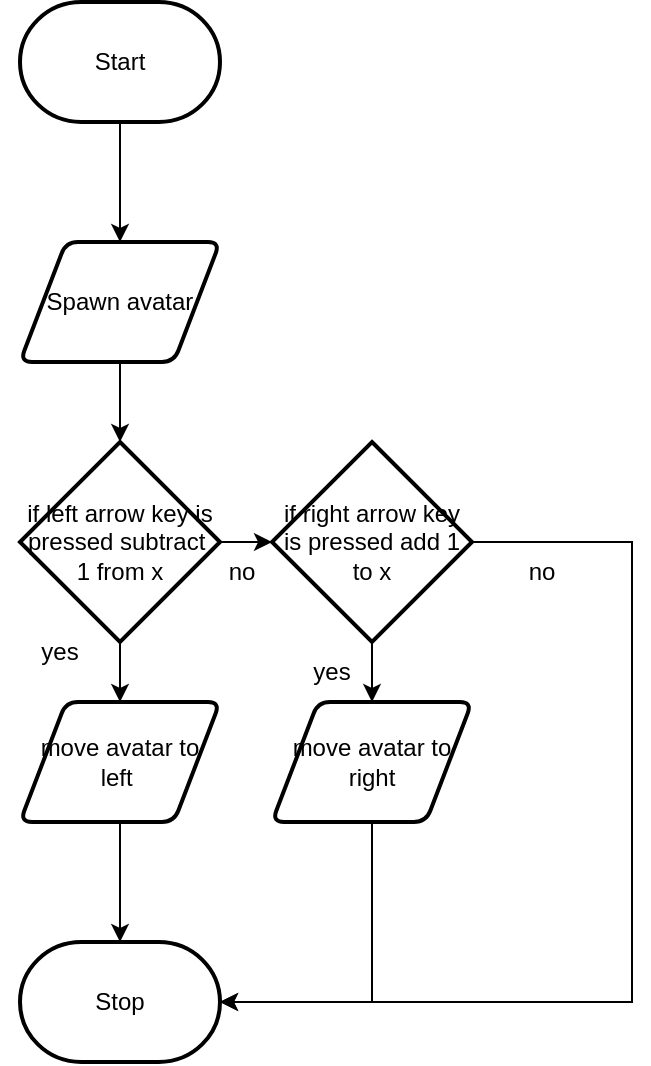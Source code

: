<mxfile>
    <diagram id="PGZ_ckNoGS47A69KABMk" name="Page-1">
        <mxGraphModel dx="767" dy="564" grid="1" gridSize="10" guides="1" tooltips="1" connect="1" arrows="1" fold="1" page="1" pageScale="1" pageWidth="827" pageHeight="1169" math="0" shadow="0">
            <root>
                <mxCell id="0"/>
                <mxCell id="1" parent="0"/>
                <mxCell id="17" value="" style="edgeStyle=none;html=1;" edge="1" parent="1" source="3" target="16">
                    <mxGeometry relative="1" as="geometry"/>
                </mxCell>
                <mxCell id="3" value="Start" style="strokeWidth=2;html=1;shape=mxgraph.flowchart.terminator;whiteSpace=wrap;" parent="1" vertex="1">
                    <mxGeometry x="364" y="110" width="100" height="60" as="geometry"/>
                </mxCell>
                <mxCell id="4" value="Stop" style="strokeWidth=2;html=1;shape=mxgraph.flowchart.terminator;whiteSpace=wrap;" parent="1" vertex="1">
                    <mxGeometry x="364" y="580" width="100" height="60" as="geometry"/>
                </mxCell>
                <mxCell id="20" value="" style="edgeStyle=none;html=1;" edge="1" parent="1" source="16" target="18">
                    <mxGeometry relative="1" as="geometry"/>
                </mxCell>
                <mxCell id="16" value="Spawn avatar" style="shape=parallelogram;html=1;strokeWidth=2;perimeter=parallelogramPerimeter;whiteSpace=wrap;rounded=1;arcSize=12;size=0.23;" vertex="1" parent="1">
                    <mxGeometry x="364" y="230" width="100" height="60" as="geometry"/>
                </mxCell>
                <mxCell id="23" value="" style="edgeStyle=none;rounded=0;html=1;" edge="1" parent="1" source="18" target="22">
                    <mxGeometry relative="1" as="geometry"/>
                </mxCell>
                <mxCell id="30" value="" style="edgeStyle=none;rounded=0;html=1;" edge="1" parent="1" source="18" target="19">
                    <mxGeometry relative="1" as="geometry"/>
                </mxCell>
                <mxCell id="18" value="if left arrow key is pressed subtract&amp;nbsp; 1 from x" style="strokeWidth=2;html=1;shape=mxgraph.flowchart.decision;whiteSpace=wrap;" vertex="1" parent="1">
                    <mxGeometry x="364" y="330" width="100" height="100" as="geometry"/>
                </mxCell>
                <mxCell id="25" value="" style="edgeStyle=none;rounded=0;html=1;" edge="1" parent="1" source="19" target="24">
                    <mxGeometry relative="1" as="geometry"/>
                </mxCell>
                <mxCell id="31" style="edgeStyle=none;rounded=0;html=1;exitX=1;exitY=0.5;exitDx=0;exitDy=0;exitPerimeter=0;entryX=1;entryY=0.5;entryDx=0;entryDy=0;entryPerimeter=0;" edge="1" parent="1" source="19" target="4">
                    <mxGeometry relative="1" as="geometry">
                        <Array as="points">
                            <mxPoint x="670" y="380"/>
                            <mxPoint x="670" y="610"/>
                        </Array>
                    </mxGeometry>
                </mxCell>
                <mxCell id="19" value="if right arrow key is pressed add 1 to x" style="strokeWidth=2;html=1;shape=mxgraph.flowchart.decision;whiteSpace=wrap;" vertex="1" parent="1">
                    <mxGeometry x="490" y="330" width="100" height="100" as="geometry"/>
                </mxCell>
                <mxCell id="26" value="" style="edgeStyle=none;rounded=0;html=1;" edge="1" parent="1" source="22" target="4">
                    <mxGeometry relative="1" as="geometry"/>
                </mxCell>
                <mxCell id="22" value="move avatar to left&amp;nbsp;" style="shape=parallelogram;html=1;strokeWidth=2;perimeter=parallelogramPerimeter;whiteSpace=wrap;rounded=1;arcSize=12;size=0.23;" vertex="1" parent="1">
                    <mxGeometry x="364" y="460" width="100" height="60" as="geometry"/>
                </mxCell>
                <mxCell id="27" style="edgeStyle=none;rounded=0;html=1;exitX=0.5;exitY=1;exitDx=0;exitDy=0;entryX=1;entryY=0.5;entryDx=0;entryDy=0;entryPerimeter=0;" edge="1" parent="1" source="24" target="4">
                    <mxGeometry relative="1" as="geometry">
                        <Array as="points">
                            <mxPoint x="540" y="610"/>
                        </Array>
                    </mxGeometry>
                </mxCell>
                <mxCell id="24" value="move avatar to right" style="shape=parallelogram;html=1;strokeWidth=2;perimeter=parallelogramPerimeter;whiteSpace=wrap;rounded=1;arcSize=12;size=0.23;" vertex="1" parent="1">
                    <mxGeometry x="490" y="460" width="100" height="60" as="geometry"/>
                </mxCell>
                <mxCell id="28" value="yes" style="text;html=1;strokeColor=none;fillColor=none;align=center;verticalAlign=middle;whiteSpace=wrap;rounded=0;" vertex="1" parent="1">
                    <mxGeometry x="354" y="420" width="60" height="30" as="geometry"/>
                </mxCell>
                <mxCell id="29" value="no" style="text;html=1;strokeColor=none;fillColor=none;align=center;verticalAlign=middle;whiteSpace=wrap;rounded=0;" vertex="1" parent="1">
                    <mxGeometry x="460" y="380" width="30" height="30" as="geometry"/>
                </mxCell>
                <mxCell id="32" value="yes" style="text;html=1;strokeColor=none;fillColor=none;align=center;verticalAlign=middle;whiteSpace=wrap;rounded=0;" vertex="1" parent="1">
                    <mxGeometry x="490" y="430" width="60" height="30" as="geometry"/>
                </mxCell>
                <mxCell id="33" value="no" style="text;html=1;strokeColor=none;fillColor=none;align=center;verticalAlign=middle;whiteSpace=wrap;rounded=0;" vertex="1" parent="1">
                    <mxGeometry x="610" y="380" width="30" height="30" as="geometry"/>
                </mxCell>
            </root>
        </mxGraphModel>
    </diagram>
</mxfile>